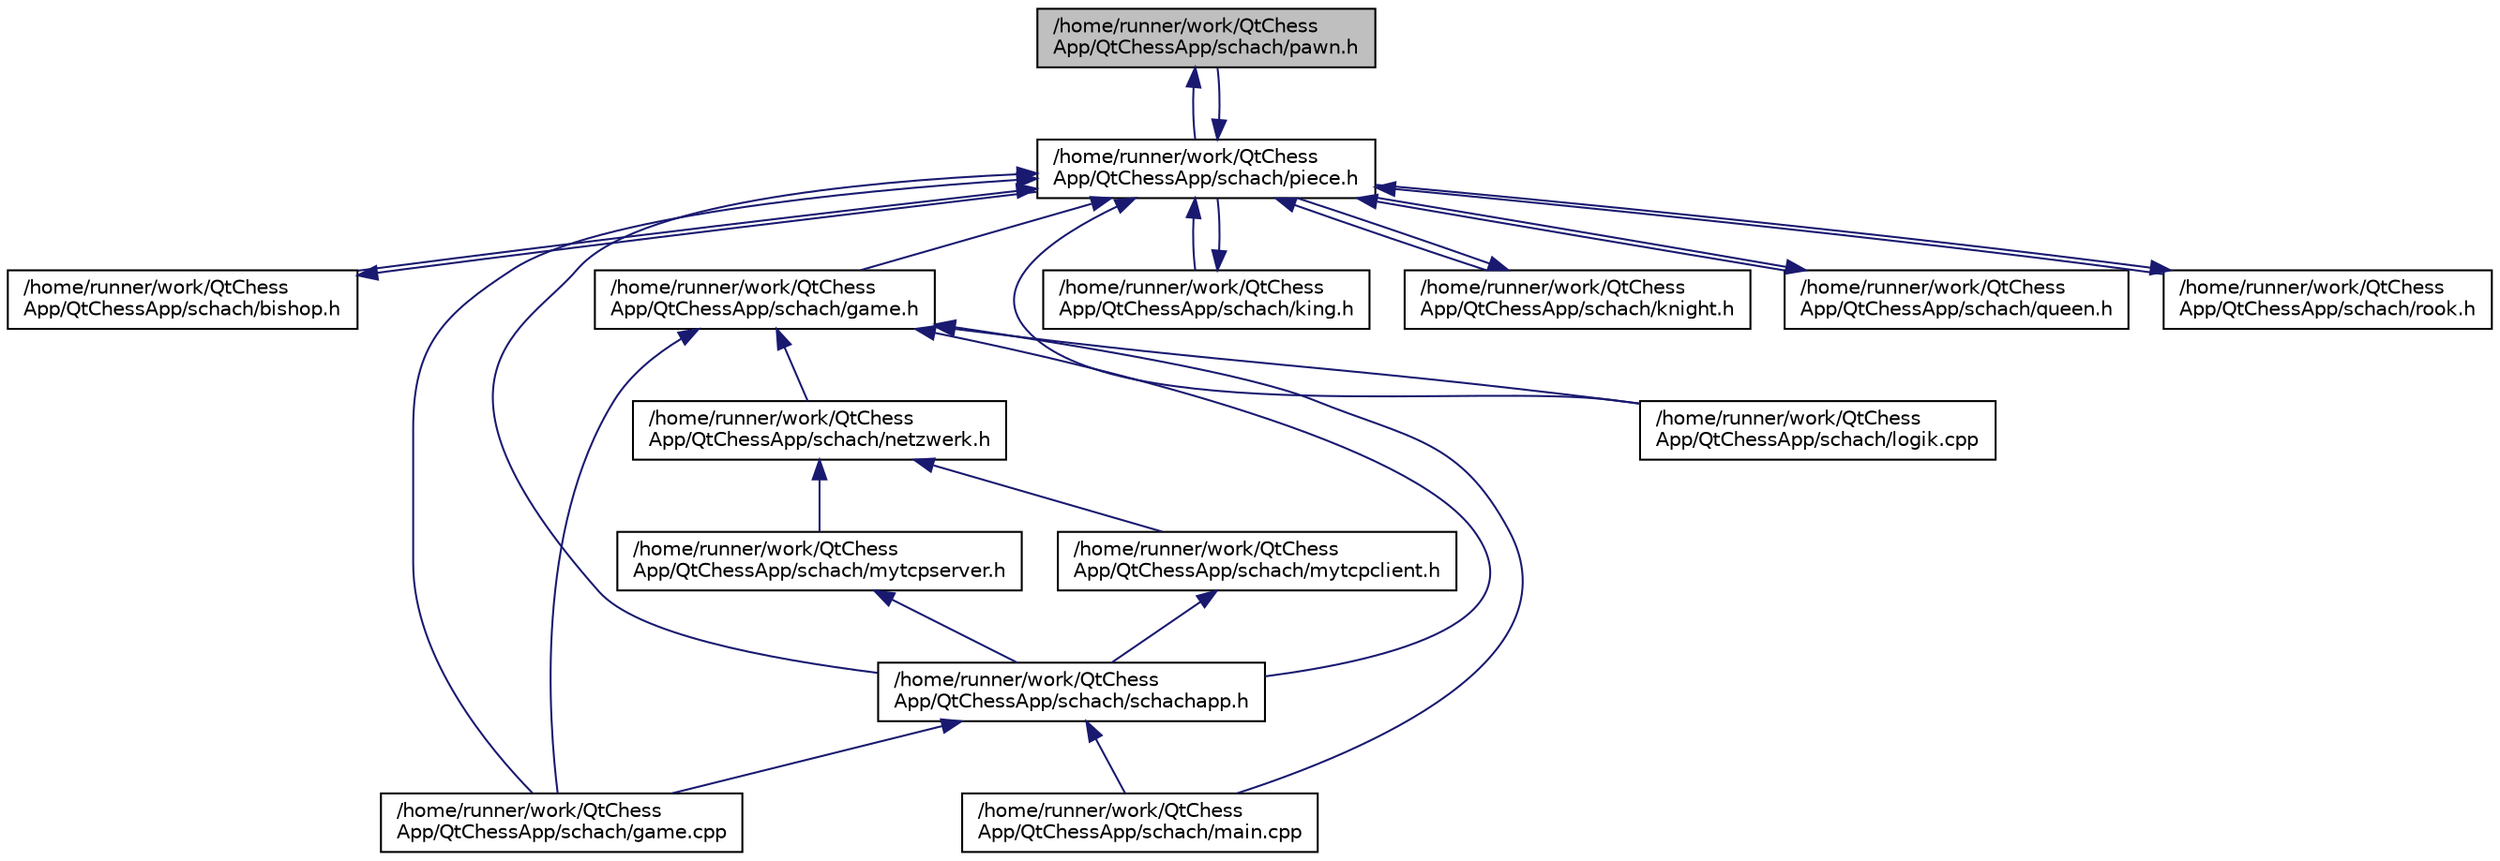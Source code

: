 digraph "/home/runner/work/QtChessApp/QtChessApp/schach/pawn.h"
{
 // LATEX_PDF_SIZE
  edge [fontname="Helvetica",fontsize="10",labelfontname="Helvetica",labelfontsize="10"];
  node [fontname="Helvetica",fontsize="10",shape=record];
  Node1 [label="/home/runner/work/QtChess\lApp/QtChessApp/schach/pawn.h",height=0.2,width=0.4,color="black", fillcolor="grey75", style="filled", fontcolor="black",tooltip="This file contains the implementation of the pawn class, representing a pawn in chess."];
  Node1 -> Node2 [dir="back",color="midnightblue",fontsize="10",style="solid",fontname="Helvetica"];
  Node2 [label="/home/runner/work/QtChess\lApp/QtChessApp/schach/piece.h",height=0.2,width=0.4,color="black", fillcolor="white", style="filled",URL="$piece_8h.html",tooltip="This file contains the declaration of the piece class and its derived classes representing chess piec..."];
  Node2 -> Node3 [dir="back",color="midnightblue",fontsize="10",style="solid",fontname="Helvetica"];
  Node3 [label="/home/runner/work/QtChess\lApp/QtChessApp/schach/bishop.h",height=0.2,width=0.4,color="black", fillcolor="white", style="filled",URL="$bishop_8h.html",tooltip="This file contains the implementation of the bishop class, representing a bishop in chess."];
  Node3 -> Node2 [dir="back",color="midnightblue",fontsize="10",style="solid",fontname="Helvetica"];
  Node2 -> Node4 [dir="back",color="midnightblue",fontsize="10",style="solid",fontname="Helvetica"];
  Node4 [label="/home/runner/work/QtChess\lApp/QtChessApp/schach/game.cpp",height=0.2,width=0.4,color="black", fillcolor="white", style="filled",URL="$game_8cpp.html",tooltip="This file contains the implementation of the game class which manages the chessboard and some game lo..."];
  Node2 -> Node5 [dir="back",color="midnightblue",fontsize="10",style="solid",fontname="Helvetica"];
  Node5 [label="/home/runner/work/QtChess\lApp/QtChessApp/schach/game.h",height=0.2,width=0.4,color="black", fillcolor="white", style="filled",URL="$game_8h.html",tooltip="This file contains the declaration of the Game class which manages the chessboard and game logic."];
  Node5 -> Node4 [dir="back",color="midnightblue",fontsize="10",style="solid",fontname="Helvetica"];
  Node5 -> Node6 [dir="back",color="midnightblue",fontsize="10",style="solid",fontname="Helvetica"];
  Node6 [label="/home/runner/work/QtChess\lApp/QtChessApp/schach/logik.cpp",height=0.2,width=0.4,color="black", fillcolor="white", style="filled",URL="$logik_8cpp.html",tooltip="Implements the game logik."];
  Node5 -> Node7 [dir="back",color="midnightblue",fontsize="10",style="solid",fontname="Helvetica"];
  Node7 [label="/home/runner/work/QtChess\lApp/QtChessApp/schach/main.cpp",height=0.2,width=0.4,color="black", fillcolor="white", style="filled",URL="$main_8cpp.html",tooltip="This file contains the main function for the chess programm."];
  Node5 -> Node8 [dir="back",color="midnightblue",fontsize="10",style="solid",fontname="Helvetica"];
  Node8 [label="/home/runner/work/QtChess\lApp/QtChessApp/schach/netzwerk.h",height=0.2,width=0.4,color="black", fillcolor="white", style="filled",URL="$netzwerk_8h.html",tooltip="This file contains the declaration of the Netzwerk class, which manages network communication."];
  Node8 -> Node9 [dir="back",color="midnightblue",fontsize="10",style="solid",fontname="Helvetica"];
  Node9 [label="/home/runner/work/QtChess\lApp/QtChessApp/schach/mytcpclient.h",height=0.2,width=0.4,color="black", fillcolor="white", style="filled",URL="$mytcpclient_8h.html",tooltip="This file contains the declaration of the client class."];
  Node9 -> Node10 [dir="back",color="midnightblue",fontsize="10",style="solid",fontname="Helvetica"];
  Node10 [label="/home/runner/work/QtChess\lApp/QtChessApp/schach/schachapp.h",height=0.2,width=0.4,color="black", fillcolor="white", style="filled",URL="$schachapp_8h_source.html",tooltip=" "];
  Node10 -> Node4 [dir="back",color="midnightblue",fontsize="10",style="solid",fontname="Helvetica"];
  Node10 -> Node7 [dir="back",color="midnightblue",fontsize="10",style="solid",fontname="Helvetica"];
  Node8 -> Node11 [dir="back",color="midnightblue",fontsize="10",style="solid",fontname="Helvetica"];
  Node11 [label="/home/runner/work/QtChess\lApp/QtChessApp/schach/mytcpserver.h",height=0.2,width=0.4,color="black", fillcolor="white", style="filled",URL="$mytcpserver_8h.html",tooltip="This file contains the declaration of the server class."];
  Node11 -> Node10 [dir="back",color="midnightblue",fontsize="10",style="solid",fontname="Helvetica"];
  Node5 -> Node10 [dir="back",color="midnightblue",fontsize="10",style="solid",fontname="Helvetica"];
  Node2 -> Node12 [dir="back",color="midnightblue",fontsize="10",style="solid",fontname="Helvetica"];
  Node12 [label="/home/runner/work/QtChess\lApp/QtChessApp/schach/king.h",height=0.2,width=0.4,color="black", fillcolor="white", style="filled",URL="$king_8h.html",tooltip="This file contains the implementation of the king class, representing a king in chess."];
  Node12 -> Node2 [dir="back",color="midnightblue",fontsize="10",style="solid",fontname="Helvetica"];
  Node2 -> Node13 [dir="back",color="midnightblue",fontsize="10",style="solid",fontname="Helvetica"];
  Node13 [label="/home/runner/work/QtChess\lApp/QtChessApp/schach/knight.h",height=0.2,width=0.4,color="black", fillcolor="white", style="filled",URL="$knight_8h.html",tooltip="This file contains the implementation of the knight class, representing a knight in chess."];
  Node13 -> Node2 [dir="back",color="midnightblue",fontsize="10",style="solid",fontname="Helvetica"];
  Node2 -> Node6 [dir="back",color="midnightblue",fontsize="10",style="solid",fontname="Helvetica"];
  Node2 -> Node1 [dir="back",color="midnightblue",fontsize="10",style="solid",fontname="Helvetica"];
  Node2 -> Node14 [dir="back",color="midnightblue",fontsize="10",style="solid",fontname="Helvetica"];
  Node14 [label="/home/runner/work/QtChess\lApp/QtChessApp/schach/queen.h",height=0.2,width=0.4,color="black", fillcolor="white", style="filled",URL="$queen_8h.html",tooltip="This file contains the implementation of the queen class, representing a queen in chess."];
  Node14 -> Node2 [dir="back",color="midnightblue",fontsize="10",style="solid",fontname="Helvetica"];
  Node2 -> Node15 [dir="back",color="midnightblue",fontsize="10",style="solid",fontname="Helvetica"];
  Node15 [label="/home/runner/work/QtChess\lApp/QtChessApp/schach/rook.h",height=0.2,width=0.4,color="black", fillcolor="white", style="filled",URL="$rook_8h.html",tooltip="This file contains the implementation of the rook class, representing a rook in chess."];
  Node15 -> Node2 [dir="back",color="midnightblue",fontsize="10",style="solid",fontname="Helvetica"];
  Node2 -> Node10 [dir="back",color="midnightblue",fontsize="10",style="solid",fontname="Helvetica"];
}
